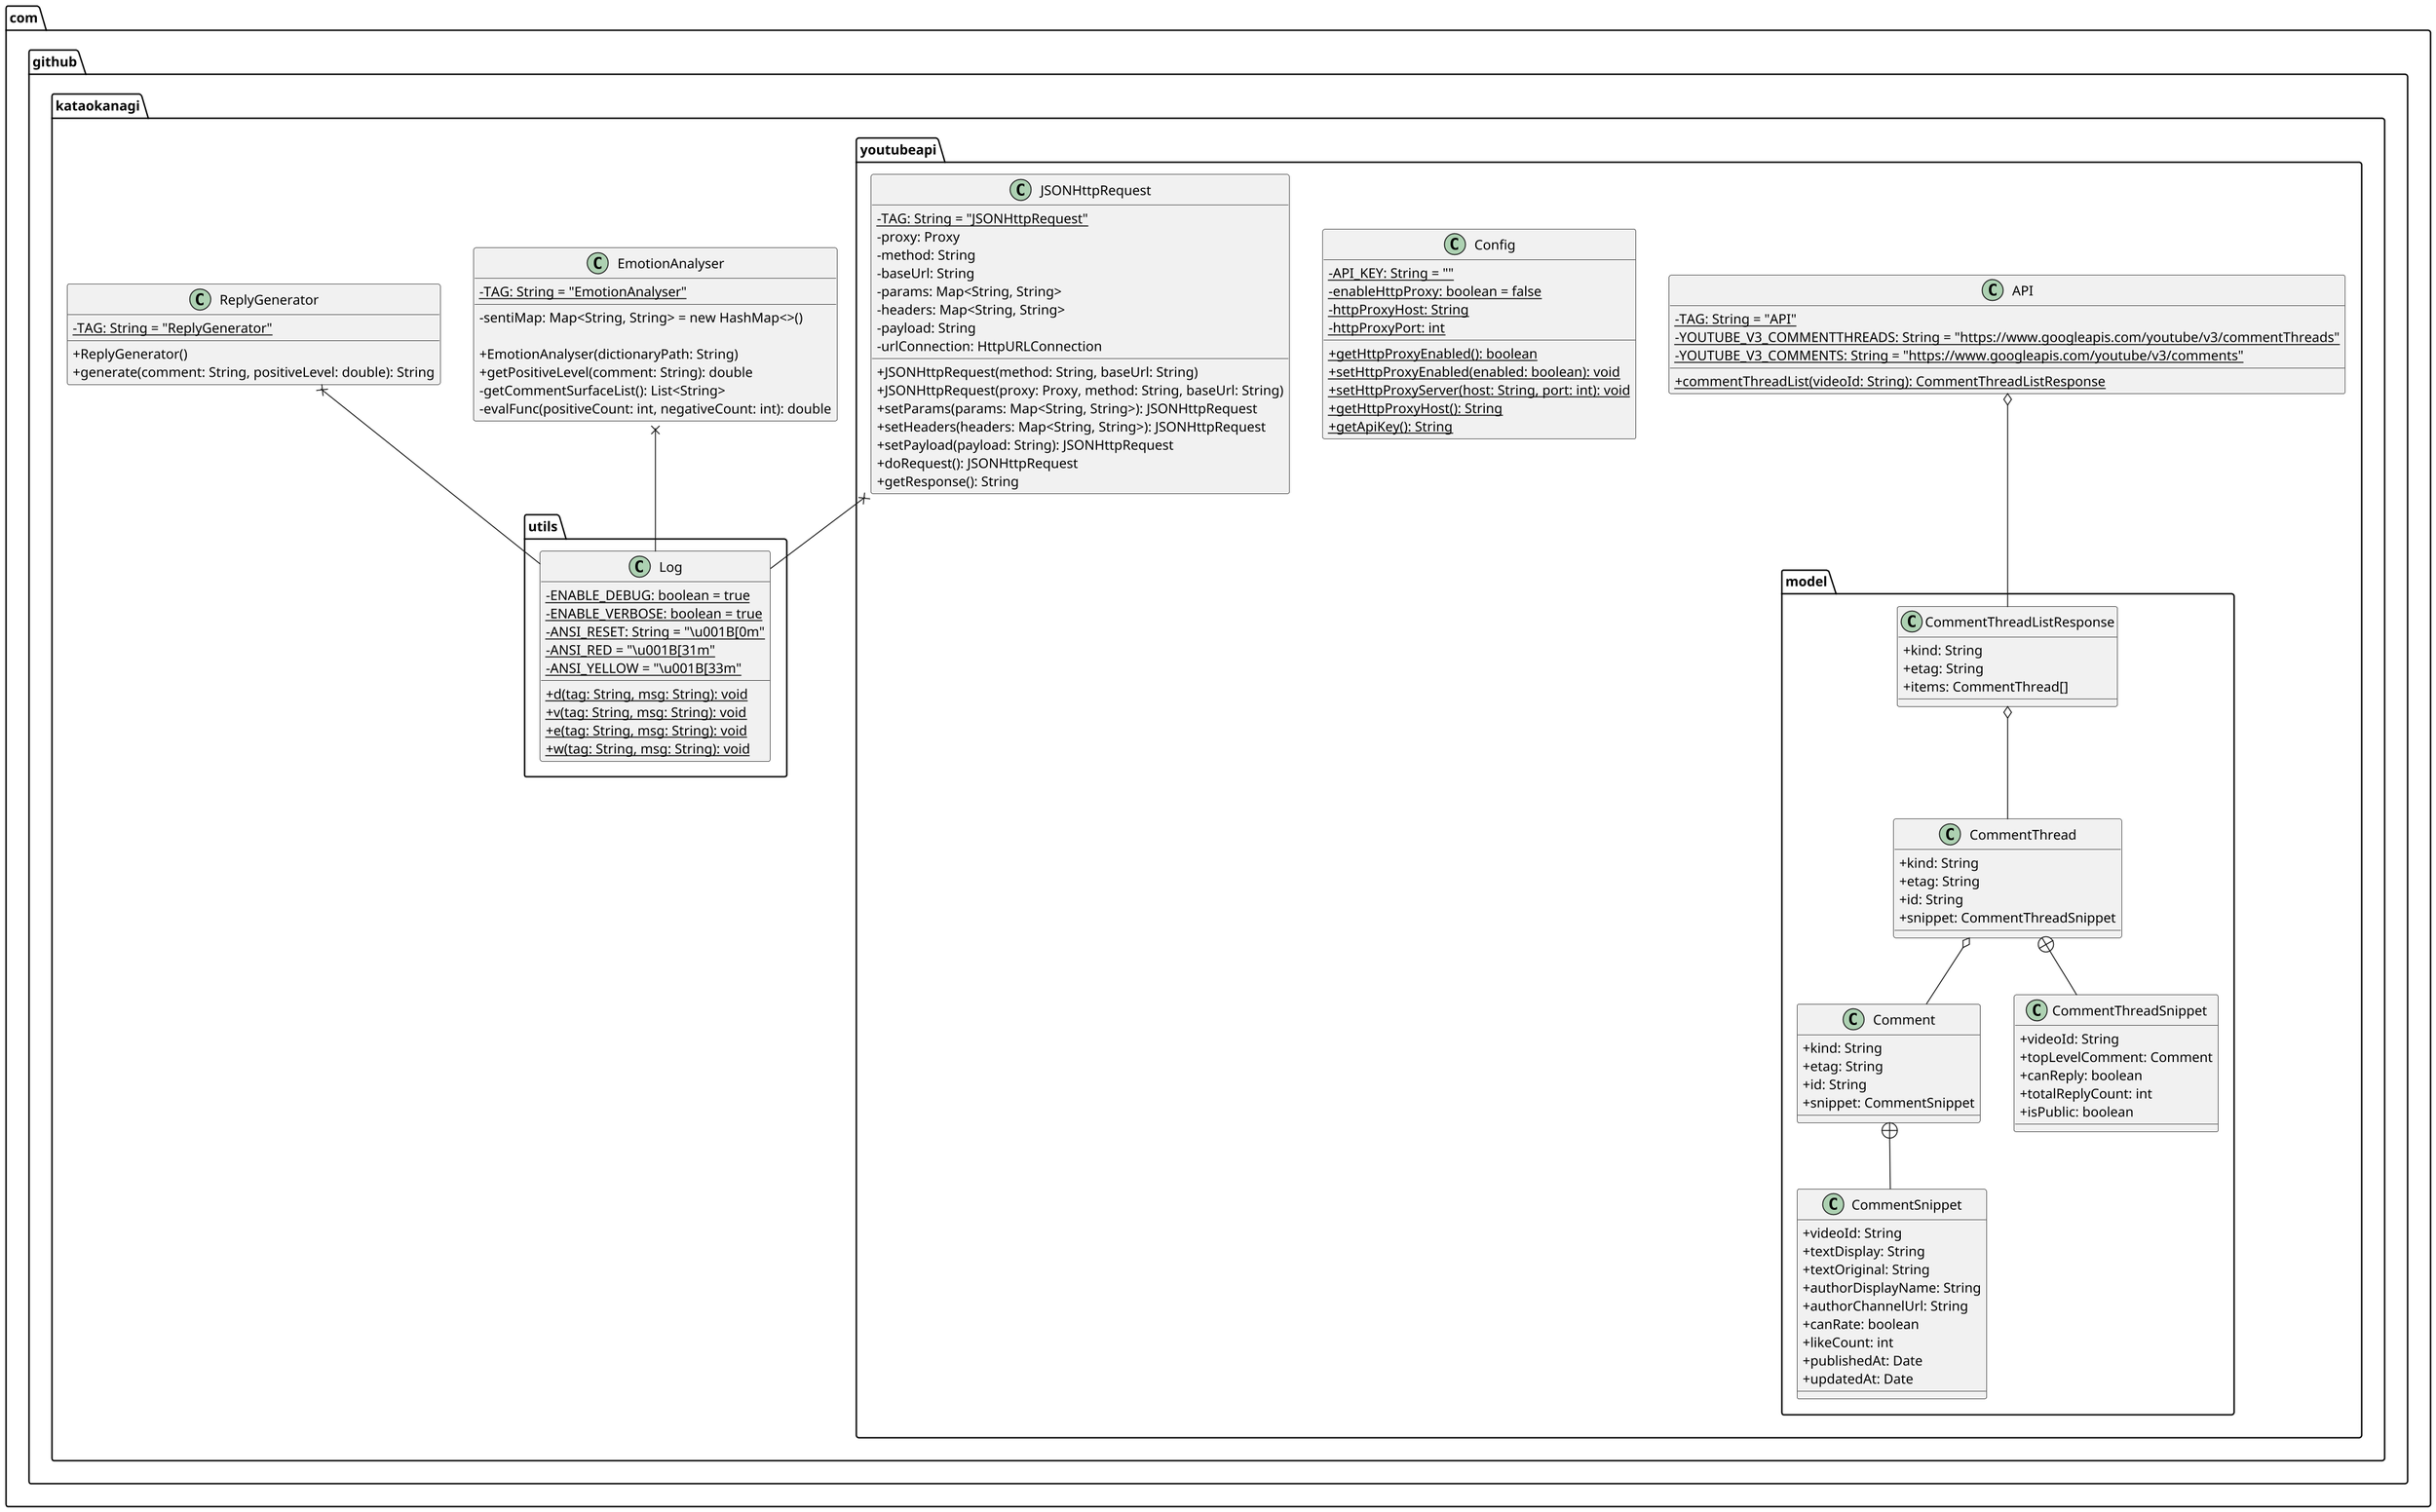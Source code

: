 ' @file      YoutubeAutoComment_ClassDiagram_v01.pu
' @brief     高度情報演習2B プロジェクト計画書のクラス図の出力用ファイル
' @auther    AL18046 Kurihara Jin
' @auther    AL18036 Kataoka Nagi
' @date      2020-12-14 22:53:02
' $Version   1.0
' $Revision  1.1
' @par       変更点：一部の矢印を変更（片岡）
' @see       https://qiita.com/opengl-8080/items/98c510b8ca060bdd2ea3

@startuml out/ClassDiagram.png
scale 1.5
skinparam DefaultFontName メイリオ
' 可視性の変更
skinparam classAttributeIconSize 0

' class def
' @see https://qiita.com/KeithYokoma/items/ee21fec6a3ebb5d1e9a8

package com.github.kataokanagi {
  package com.github.kataokanagi.utils {
  }
  package com.github.kataokanagi.youtubeapi {
    package com.github.kataokanagi.youtubeapi.model {      
    }    
  }
}

package com.github.kataokanagi.utils {
    class Log {
        - {static} ENABLE_DEBUG: boolean = true
        - {static} ENABLE_VERBOSE: boolean = true
        - {static} ANSI_RESET: String = "\u001B[0m"
        - {static} ANSI_RED = "\u001B[31m"
        - {static} ANSI_YELLOW = "\u001B[33m"

        + {static} d(tag: String, msg: String): void
        + {static} v(tag: String, msg: String): void
        + {static} e(tag: String, msg: String): void
        + {static} w(tag: String, msg: String): void
    }
}

package com.github.kataokanagi.youtubeapi.model {
    class Comment {
        + kind: String
        + etag: String
        + id: String
        + snippet: CommentSnippet
    }

    class CommentSnippet {
        + videoId: String
        + textDisplay: String
        + textOriginal: String
        + authorDisplayName: String
        + authorChannelUrl: String
        + canRate: boolean
        + likeCount: int
        + publishedAt: Date
        + updatedAt: Date
    }

    Comment +-- CommentSnippet

    class CommentThread {
        + kind: String
        + etag: String
        + id: String
        + snippet: CommentThreadSnippet
    }

    class CommentThreadSnippet {
        + videoId: String
        + topLevelComment: Comment
        + canReply: boolean
        + totalReplyCount: int
        + isPublic: boolean
    }

    CommentThread +-- CommentThreadSnippet

    class CommentThreadListResponse {
        + kind: String
        + etag: String
        + items: CommentThread[]
    }

    CommentThreadListResponse o-- CommentThread
    CommentThread o-- Comment
}

package com.github.kataokanagi.youtubeapi {
    class API {
        - {static} TAG: String = "API"
        - {static} YOUTUBE_V3_COMMENTTHREADS: String = "https://www.googleapis.com/youtube/v3/commentThreads"
        - {static} YOUTUBE_V3_COMMENTS: String = "https://www.googleapis.com/youtube/v3/comments"

        + {static} commentThreadList(videoId: String): CommentThreadListResponse
    }

    class Config {
        - {static} API_KEY: String = ""
        - {static} enableHttpProxy: boolean = false
        - {static} httpProxyHost: String
        - {static} httpProxyPort: int

        + {static} getHttpProxyEnabled(): boolean
        + {static} setHttpProxyEnabled(enabled: boolean): void
        + {static} setHttpProxyServer(host: String, port: int): void
        + {static} getHttpProxyHost(): String
        + {static} getApiKey(): String
    }

    class JSONHttpRequest {
        - {static} TAG: String = "JSONHttpRequest"
        - proxy: Proxy
        - method: String
        - baseUrl: String
        - params: Map<String, String>
        - headers: Map<String, String>
        - payload: String
        - urlConnection: HttpURLConnection

        + JSONHttpRequest(method: String, baseUrl: String)
        + JSONHttpRequest(proxy: Proxy, method: String, baseUrl: String)
        + setParams(params: Map<String, String>): JSONHttpRequest
        + setHeaders(headers: Map<String, String>): JSONHttpRequest
        + setPayload(payload: String): JSONHttpRequest
        + doRequest(): JSONHttpRequest
        + getResponse(): String
    }
}

package com.github.kataokanagi {
    class EmotionAnalyser {
        - {static} TAG: String = "EmotionAnalyser"
        - sentiMap: Map<String, String> = new HashMap<>()

        + EmotionAnalyser(dictionaryPath: String)
        + getPositiveLevel(comment: String): double
        - getCommentSurfaceList(): List<String>
        - evalFunc(positiveCount: int, negativeCount: int): double
    }

    class ReplyGenerator {
        - {static} TAG: String = "ReplyGenerator"

        + ReplyGenerator()
        + generate(comment: String, positiveLevel: double): String
    }
}

API o-- CommentThreadListResponse

' API o-- Log
EmotionAnalyser x-- Log
ReplyGenerator x-- Log
JSONHttpRequest x-- Log


' package com.github.kataokanagi {
'     package utils {

'     }

'     package youtubeapi {
'         package model {

'         }
'     }
' }

@enduml
